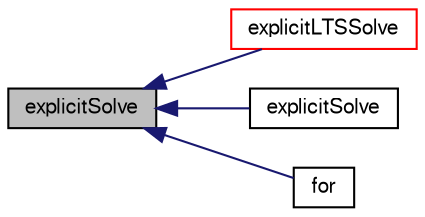 digraph "explicitSolve"
{
  bgcolor="transparent";
  edge [fontname="FreeSans",fontsize="10",labelfontname="FreeSans",labelfontsize="10"];
  node [fontname="FreeSans",fontsize="10",shape=record];
  rankdir="LR";
  Node1 [label="explicitSolve",height=0.2,width=0.4,color="black", fillcolor="grey75", style="filled" fontcolor="black"];
  Node1 -> Node2 [dir="back",color="midnightblue",fontsize="10",style="solid",fontname="FreeSans"];
  Node2 [label="explicitLTSSolve",height=0.2,width=0.4,color="red",URL="$a10293.html#a95d4824fbc2963663dd89dd9ac863aa6"];
  Node1 -> Node3 [dir="back",color="midnightblue",fontsize="10",style="solid",fontname="FreeSans"];
  Node3 [label="explicitSolve",height=0.2,width=0.4,color="black",URL="$a10293.html#a8640c90c16729266dba54d5be2d347b4"];
  Node1 -> Node4 [dir="back",color="midnightblue",fontsize="10",style="solid",fontname="FreeSans"];
  Node4 [label="for",height=0.2,width=0.4,color="black",URL="$a03179.html#ae9610aff8f04c828f9db802f66a18f67"];
}
